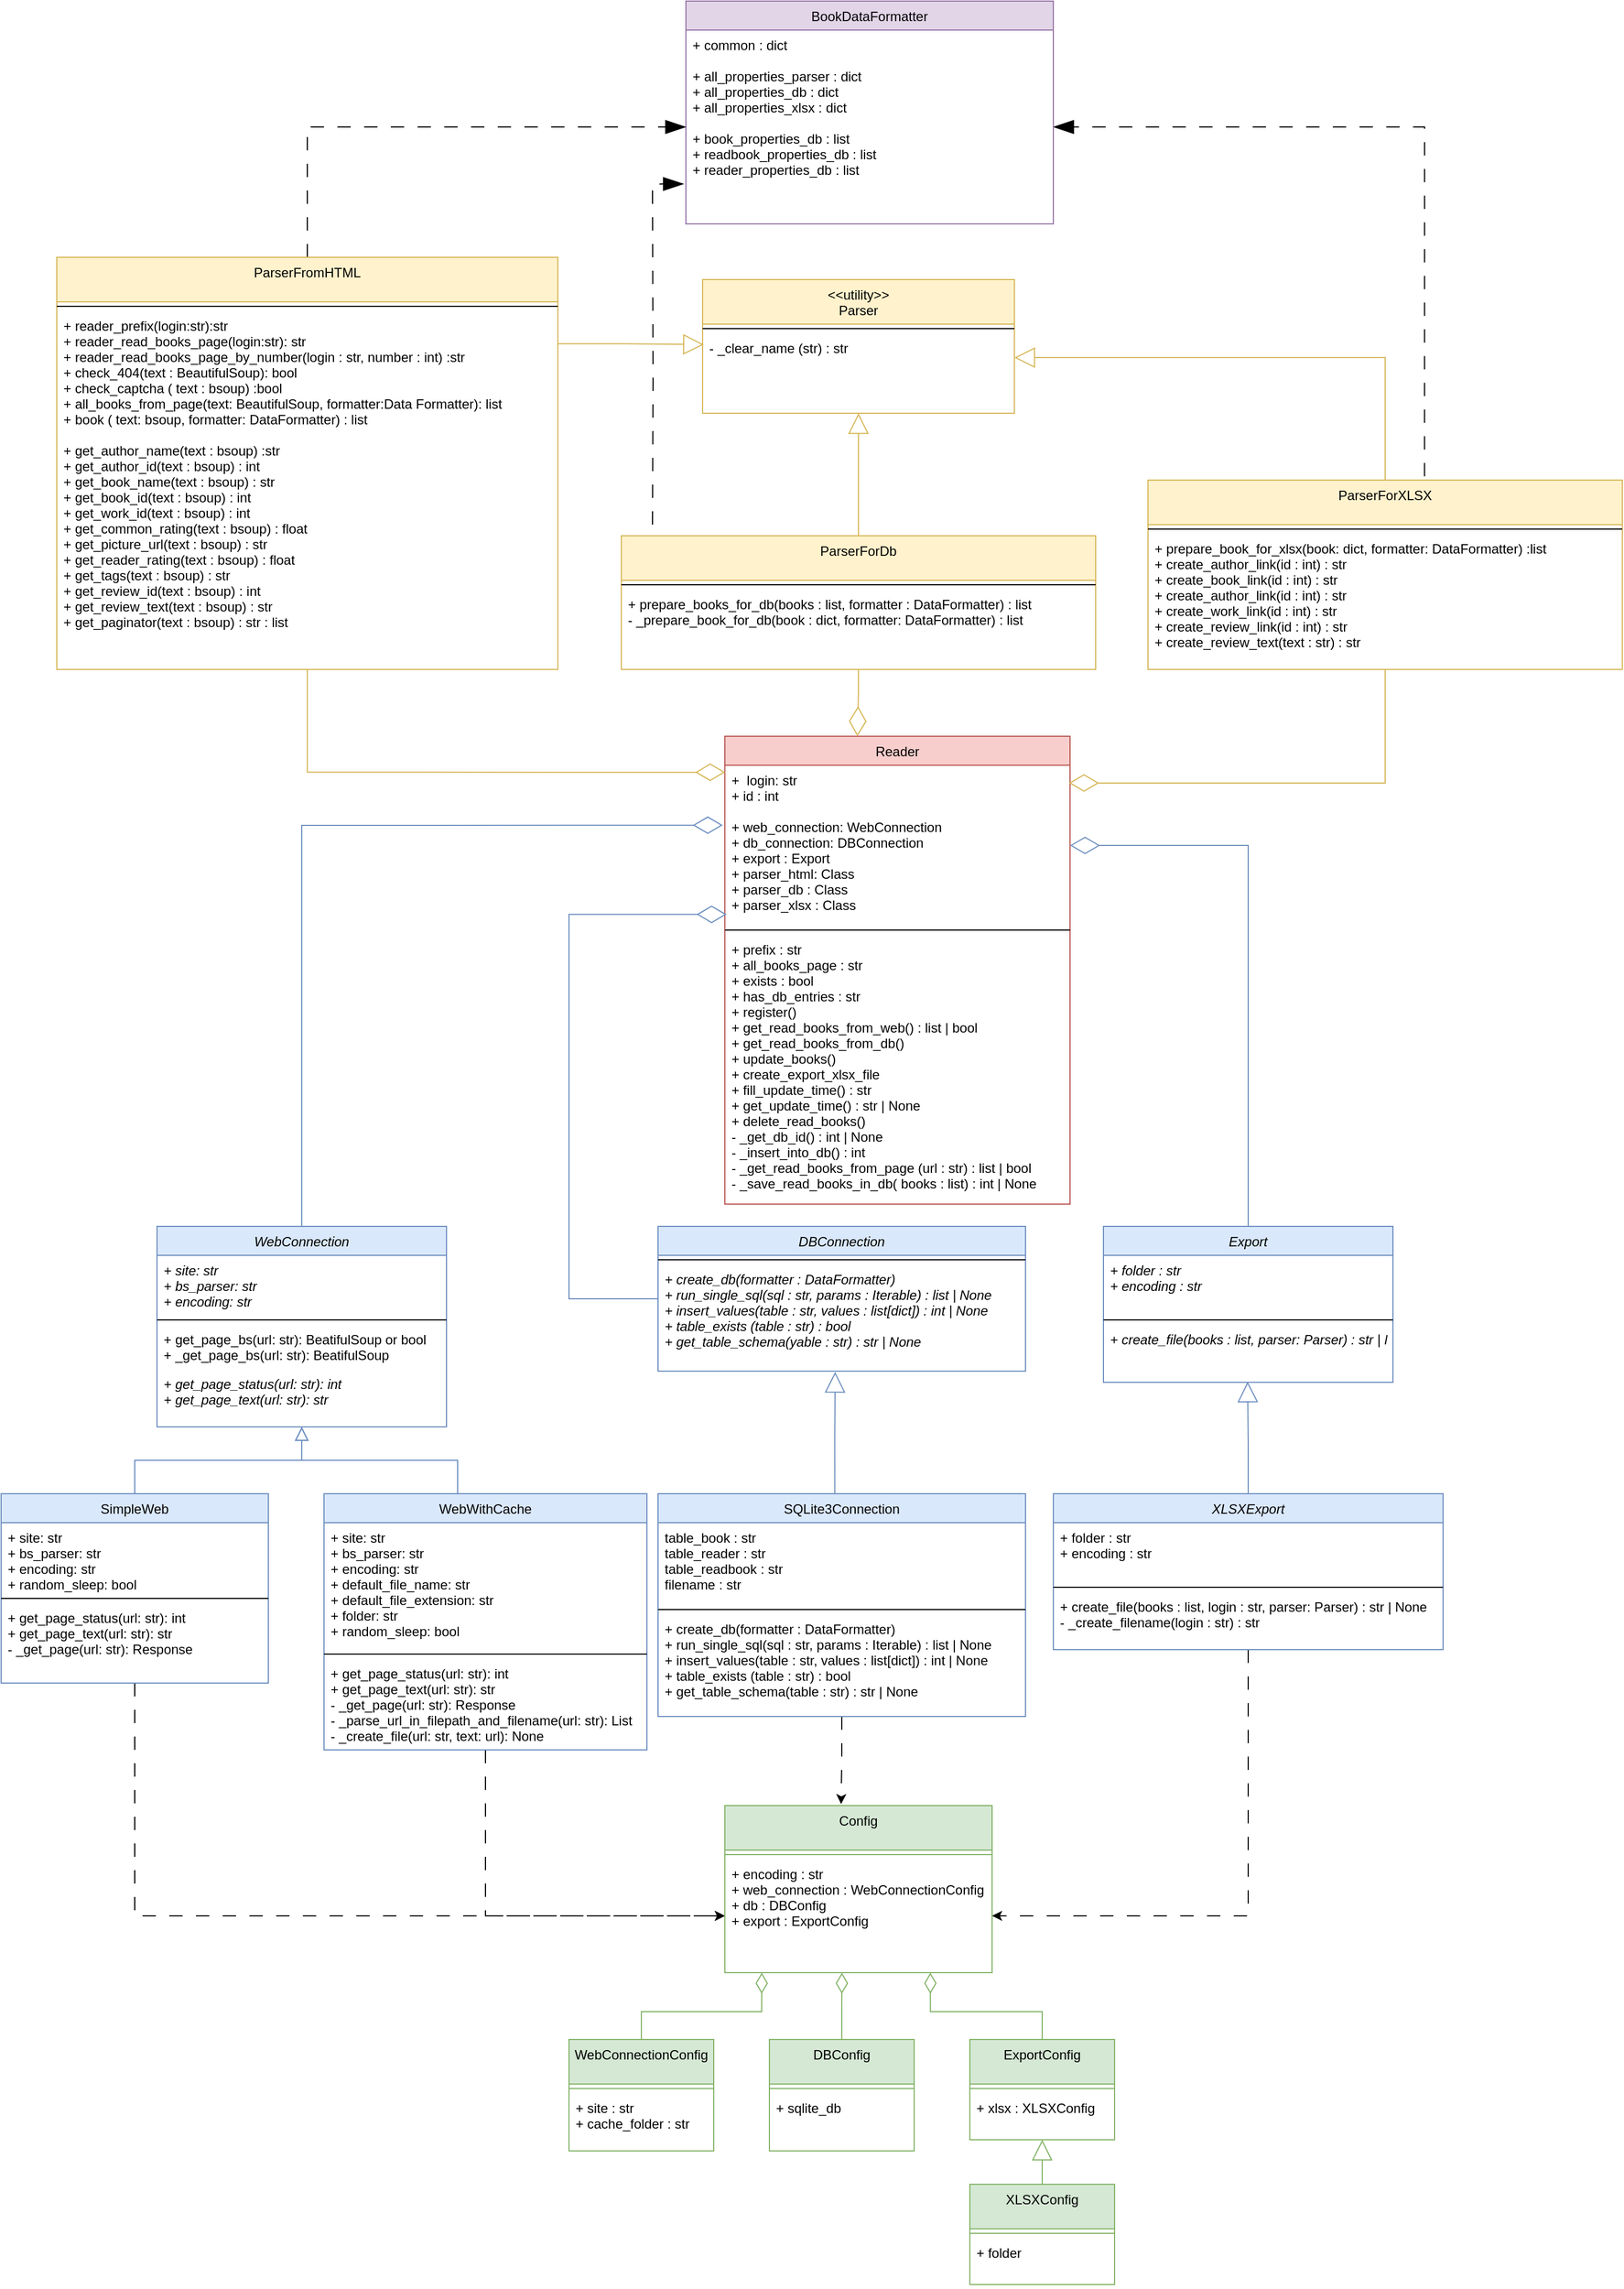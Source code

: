 <mxfile version="21.1.2" type="device">
  <diagram id="C5RBs43oDa-KdzZeNtuy" name="Page-1">
    <mxGraphModel dx="1628" dy="2277" grid="1" gridSize="10" guides="1" tooltips="1" connect="1" arrows="1" fold="1" page="1" pageScale="1" pageWidth="827" pageHeight="1169" math="0" shadow="0">
      <root>
        <mxCell id="WIyWlLk6GJQsqaUBKTNV-0" />
        <mxCell id="WIyWlLk6GJQsqaUBKTNV-1" parent="WIyWlLk6GJQsqaUBKTNV-0" />
        <mxCell id="zkfFHV4jXpPFQw0GAbJ--0" value="WebConnection" style="swimlane;fontStyle=2;align=center;verticalAlign=top;childLayout=stackLayout;horizontal=1;startSize=26;horizontalStack=0;resizeParent=1;resizeLast=0;collapsible=1;marginBottom=0;rounded=0;shadow=0;strokeWidth=1;fillColor=#dae8fc;strokeColor=#6c8ebf;" parent="WIyWlLk6GJQsqaUBKTNV-1" vertex="1">
          <mxGeometry x="220" y="120" width="260" height="180" as="geometry">
            <mxRectangle x="230" y="140" width="160" height="26" as="alternateBounds" />
          </mxGeometry>
        </mxCell>
        <mxCell id="zkfFHV4jXpPFQw0GAbJ--1" value="+ site: str&#xa;+ bs_parser: str&#xa;+ encoding: str" style="text;align=left;verticalAlign=top;spacingLeft=4;spacingRight=4;overflow=hidden;rotatable=0;points=[[0,0.5],[1,0.5]];portConstraint=eastwest;fontStyle=2" parent="zkfFHV4jXpPFQw0GAbJ--0" vertex="1">
          <mxGeometry y="26" width="260" height="54" as="geometry" />
        </mxCell>
        <mxCell id="zkfFHV4jXpPFQw0GAbJ--4" value="" style="line;html=1;strokeWidth=1;align=left;verticalAlign=middle;spacingTop=-1;spacingLeft=3;spacingRight=3;rotatable=0;labelPosition=right;points=[];portConstraint=eastwest;" parent="zkfFHV4jXpPFQw0GAbJ--0" vertex="1">
          <mxGeometry y="80" width="260" height="8" as="geometry" />
        </mxCell>
        <mxCell id="mIpQJgT3JSUR18SO07oH-0" value="+ get_page_bs(url: str): BeatifulSoup or bool&#xa;+ _get_page_bs(url: str): BeatifulSoup" style="text;align=left;verticalAlign=top;spacingLeft=4;spacingRight=4;overflow=hidden;rotatable=0;points=[[0,0.5],[1,0.5]];portConstraint=eastwest;fontStyle=0" parent="zkfFHV4jXpPFQw0GAbJ--0" vertex="1">
          <mxGeometry y="88" width="260" height="40" as="geometry" />
        </mxCell>
        <mxCell id="zkfFHV4jXpPFQw0GAbJ--5" value="+ get_page_status(url: str): int&#xa;+ get_page_text(url: str): str" style="text;align=left;verticalAlign=top;spacingLeft=4;spacingRight=4;overflow=hidden;rotatable=0;points=[[0,0.5],[1,0.5]];portConstraint=eastwest;fontStyle=2" parent="zkfFHV4jXpPFQw0GAbJ--0" vertex="1">
          <mxGeometry y="128" width="260" height="52" as="geometry" />
        </mxCell>
        <mxCell id="zkfFHV4jXpPFQw0GAbJ--12" value="" style="endArrow=block;endSize=10;endFill=0;shadow=0;strokeWidth=1;rounded=0;edgeStyle=elbowEdgeStyle;elbow=vertical;fillColor=#dae8fc;strokeColor=#6c8ebf;" parent="WIyWlLk6GJQsqaUBKTNV-1" target="zkfFHV4jXpPFQw0GAbJ--0" edge="1">
          <mxGeometry width="160" relative="1" as="geometry">
            <mxPoint x="200" y="360" as="sourcePoint" />
            <mxPoint x="200" y="203" as="targetPoint" />
          </mxGeometry>
        </mxCell>
        <mxCell id="zkfFHV4jXpPFQw0GAbJ--16" value="" style="endArrow=block;endSize=10;endFill=0;shadow=0;strokeWidth=1;rounded=0;edgeStyle=elbowEdgeStyle;elbow=vertical;fillColor=#dae8fc;strokeColor=#6c8ebf;" parent="WIyWlLk6GJQsqaUBKTNV-1" target="zkfFHV4jXpPFQw0GAbJ--0" edge="1">
          <mxGeometry width="160" relative="1" as="geometry">
            <mxPoint x="490" y="360" as="sourcePoint" />
            <mxPoint x="310" y="271" as="targetPoint" />
          </mxGeometry>
        </mxCell>
        <mxCell id="P0JvdV1N4cDquriiBA_0-60" style="edgeStyle=orthogonalEdgeStyle;rounded=0;orthogonalLoop=1;jettySize=auto;html=1;dashed=1;dashPattern=12 12;" edge="1" parent="WIyWlLk6GJQsqaUBKTNV-1" source="mIpQJgT3JSUR18SO07oH-1" target="P0JvdV1N4cDquriiBA_0-57">
          <mxGeometry relative="1" as="geometry" />
        </mxCell>
        <mxCell id="mIpQJgT3JSUR18SO07oH-1" value="SimpleWeb" style="swimlane;fontStyle=0;align=center;verticalAlign=top;childLayout=stackLayout;horizontal=1;startSize=26;horizontalStack=0;resizeParent=1;resizeLast=0;collapsible=1;marginBottom=0;rounded=0;shadow=0;strokeWidth=1;fillColor=#dae8fc;strokeColor=#6c8ebf;" parent="WIyWlLk6GJQsqaUBKTNV-1" vertex="1">
          <mxGeometry x="80" y="360" width="240" height="170" as="geometry">
            <mxRectangle x="230" y="140" width="160" height="26" as="alternateBounds" />
          </mxGeometry>
        </mxCell>
        <mxCell id="mIpQJgT3JSUR18SO07oH-2" value="+ site: str&#xa;+ bs_parser: str&#xa;+ encoding: str&#xa;+ random_sleep: bool" style="text;align=left;verticalAlign=top;spacingLeft=4;spacingRight=4;overflow=hidden;rotatable=0;points=[[0,0.5],[1,0.5]];portConstraint=eastwest;" parent="mIpQJgT3JSUR18SO07oH-1" vertex="1">
          <mxGeometry y="26" width="240" height="64" as="geometry" />
        </mxCell>
        <mxCell id="mIpQJgT3JSUR18SO07oH-3" value="" style="line;html=1;strokeWidth=1;align=left;verticalAlign=middle;spacingTop=-1;spacingLeft=3;spacingRight=3;rotatable=0;labelPosition=right;points=[];portConstraint=eastwest;" parent="mIpQJgT3JSUR18SO07oH-1" vertex="1">
          <mxGeometry y="90" width="240" height="8" as="geometry" />
        </mxCell>
        <mxCell id="mIpQJgT3JSUR18SO07oH-4" value="+ get_page_status(url: str): int&#xa;+ get_page_text(url: str): str&#xa;- _get_page(url: str): Response&#xa;&#xa;" style="text;align=left;verticalAlign=top;spacingLeft=4;spacingRight=4;overflow=hidden;rotatable=0;points=[[0,0.5],[1,0.5]];portConstraint=eastwest;fontStyle=0" parent="mIpQJgT3JSUR18SO07oH-1" vertex="1">
          <mxGeometry y="98" width="240" height="52" as="geometry" />
        </mxCell>
        <mxCell id="P0JvdV1N4cDquriiBA_0-58" style="edgeStyle=orthogonalEdgeStyle;rounded=0;orthogonalLoop=1;jettySize=auto;html=1;dashed=1;dashPattern=12 12;" edge="1" parent="WIyWlLk6GJQsqaUBKTNV-1" source="mIpQJgT3JSUR18SO07oH-6" target="P0JvdV1N4cDquriiBA_0-57">
          <mxGeometry relative="1" as="geometry" />
        </mxCell>
        <mxCell id="mIpQJgT3JSUR18SO07oH-6" value="WebWithCache" style="swimlane;fontStyle=0;align=center;verticalAlign=top;childLayout=stackLayout;horizontal=1;startSize=26;horizontalStack=0;resizeParent=1;resizeLast=0;collapsible=1;marginBottom=0;rounded=0;shadow=0;strokeWidth=1;fillColor=#dae8fc;strokeColor=#6c8ebf;" parent="WIyWlLk6GJQsqaUBKTNV-1" vertex="1">
          <mxGeometry x="370" y="360" width="290" height="230" as="geometry">
            <mxRectangle x="230" y="140" width="160" height="26" as="alternateBounds" />
          </mxGeometry>
        </mxCell>
        <mxCell id="mIpQJgT3JSUR18SO07oH-7" value="+ site: str&#xa;+ bs_parser: str&#xa;+ encoding: str&#xa;+ default_file_name: str&#xa;+ default_file_extension: str&#xa;+ folder: str&#xa;+ random_sleep: bool" style="text;align=left;verticalAlign=top;spacingLeft=4;spacingRight=4;overflow=hidden;rotatable=0;points=[[0,0.5],[1,0.5]];portConstraint=eastwest;" parent="mIpQJgT3JSUR18SO07oH-6" vertex="1">
          <mxGeometry y="26" width="290" height="114" as="geometry" />
        </mxCell>
        <mxCell id="mIpQJgT3JSUR18SO07oH-8" value="" style="line;html=1;strokeWidth=1;align=left;verticalAlign=middle;spacingTop=-1;spacingLeft=3;spacingRight=3;rotatable=0;labelPosition=right;points=[];portConstraint=eastwest;" parent="mIpQJgT3JSUR18SO07oH-6" vertex="1">
          <mxGeometry y="140" width="290" height="8" as="geometry" />
        </mxCell>
        <mxCell id="mIpQJgT3JSUR18SO07oH-9" value="+ get_page_status(url: str): int&#xa;+ get_page_text(url: str): str&#xa;- _get_page(url: str): Response&#xa;- _parse_url_in_filepath_and_filename(url: str): List&#xa;- _create_file(url: str, text: url): None &#xa;" style="text;align=left;verticalAlign=top;spacingLeft=4;spacingRight=4;overflow=hidden;rotatable=0;points=[[0,0.5],[1,0.5]];portConstraint=eastwest;fontStyle=0" parent="mIpQJgT3JSUR18SO07oH-6" vertex="1">
          <mxGeometry y="148" width="290" height="82" as="geometry" />
        </mxCell>
        <mxCell id="mIpQJgT3JSUR18SO07oH-19" value="Reader" style="swimlane;fontStyle=0;align=center;verticalAlign=top;childLayout=stackLayout;horizontal=1;startSize=26;horizontalStack=0;resizeParent=1;resizeLast=0;collapsible=1;marginBottom=0;rounded=0;shadow=0;strokeWidth=1;fillColor=#f8cecc;strokeColor=#b85450;" parent="WIyWlLk6GJQsqaUBKTNV-1" vertex="1">
          <mxGeometry x="730" y="-320" width="310" height="420" as="geometry">
            <mxRectangle x="230" y="140" width="160" height="26" as="alternateBounds" />
          </mxGeometry>
        </mxCell>
        <mxCell id="mIpQJgT3JSUR18SO07oH-20" value="+  login: str&#xa;+ id : int&#xa;&#xa;+ web_connection: WebConnection&#xa;+ db_connection: DBConnection&#xa;+ export : Export&#xa;+ parser_html: Class&#xa;+ parser_db : Class&#xa;+ parser_xlsx : Class&#xa;" style="text;align=left;verticalAlign=top;spacingLeft=4;spacingRight=4;overflow=hidden;rotatable=0;points=[[0,0.5],[1,0.5]];portConstraint=eastwest;fontStyle=0" parent="mIpQJgT3JSUR18SO07oH-19" vertex="1">
          <mxGeometry y="26" width="310" height="144" as="geometry" />
        </mxCell>
        <mxCell id="mIpQJgT3JSUR18SO07oH-21" value="" style="line;html=1;strokeWidth=1;align=left;verticalAlign=middle;spacingTop=-1;spacingLeft=3;spacingRight=3;rotatable=0;labelPosition=right;points=[];portConstraint=eastwest;" parent="mIpQJgT3JSUR18SO07oH-19" vertex="1">
          <mxGeometry y="170" width="310" height="8" as="geometry" />
        </mxCell>
        <mxCell id="mIpQJgT3JSUR18SO07oH-22" value="+ prefix : str&#xa;+ all_books_page : str&#xa;+ exists : bool&#xa;+ has_db_entries : str&#xa;+ register()&#xa;+ get_read_books_from_web() : list | bool&#xa;+ get_read_books_from_db()&#xa;+ update_books()&#xa;+ create_export_xlsx_file&#xa;+ fill_update_time() : str&#xa;+ get_update_time() : str | None&#xa;+ delete_read_books()&#xa;- _get_db_id() : int | None&#xa;- _insert_into_db() : int&#xa;- _get_read_books_from_page (url : str) : list | bool&#xa;- _save_read_books_in_db( books : list) : int | None&#xa; " style="text;align=left;verticalAlign=top;spacingLeft=4;spacingRight=4;overflow=hidden;rotatable=0;points=[[0,0.5],[1,0.5]];portConstraint=eastwest;fontStyle=0" parent="mIpQJgT3JSUR18SO07oH-19" vertex="1">
          <mxGeometry y="178" width="310" height="242" as="geometry" />
        </mxCell>
        <mxCell id="mIpQJgT3JSUR18SO07oH-25" value="" style="endArrow=diamondThin;endFill=0;endSize=24;html=1;rounded=0;exitX=0.5;exitY=0;exitDx=0;exitDy=0;entryX=-0.006;entryY=0.374;entryDx=0;entryDy=0;entryPerimeter=0;fillColor=#dae8fc;strokeColor=#6c8ebf;" parent="WIyWlLk6GJQsqaUBKTNV-1" source="zkfFHV4jXpPFQw0GAbJ--0" target="mIpQJgT3JSUR18SO07oH-20" edge="1">
          <mxGeometry width="160" relative="1" as="geometry">
            <mxPoint x="240" y="-60" as="sourcePoint" />
            <mxPoint x="710" y="-90" as="targetPoint" />
            <Array as="points">
              <mxPoint x="350" y="-240" />
            </Array>
          </mxGeometry>
        </mxCell>
        <mxCell id="P0JvdV1N4cDquriiBA_0-133" style="edgeStyle=orthogonalEdgeStyle;shape=connector;rounded=0;orthogonalLoop=1;jettySize=auto;html=1;entryX=0.138;entryY=1;entryDx=0;entryDy=0;entryPerimeter=0;labelBackgroundColor=default;strokeColor=#82b366;fontFamily=Helvetica;fontSize=11;fontColor=default;endArrow=diamondThin;endFill=0;endSize=16;fillColor=#d5e8d4;" edge="1" parent="WIyWlLk6GJQsqaUBKTNV-1" source="P0JvdV1N4cDquriiBA_0-36" target="P0JvdV1N4cDquriiBA_0-57">
          <mxGeometry relative="1" as="geometry" />
        </mxCell>
        <mxCell id="P0JvdV1N4cDquriiBA_0-36" value="WebConnectionConfig" style="swimlane;fontStyle=0;align=center;verticalAlign=top;childLayout=stackLayout;horizontal=1;startSize=40;horizontalStack=0;resizeParent=1;resizeLast=0;collapsible=1;marginBottom=0;rounded=0;shadow=0;strokeWidth=1;fillColor=#d5e8d4;strokeColor=#82b366;" vertex="1" parent="WIyWlLk6GJQsqaUBKTNV-1">
          <mxGeometry x="590" y="850" width="130" height="100" as="geometry">
            <mxRectangle x="230" y="140" width="160" height="26" as="alternateBounds" />
          </mxGeometry>
        </mxCell>
        <mxCell id="P0JvdV1N4cDquriiBA_0-37" value="" style="line;html=1;strokeWidth=1;align=left;verticalAlign=middle;spacingTop=-1;spacingLeft=3;spacingRight=3;rotatable=0;labelPosition=right;points=[];portConstraint=eastwest;fillColor=#d5e8d4;strokeColor=#82b366;" vertex="1" parent="P0JvdV1N4cDquriiBA_0-36">
          <mxGeometry y="40" width="130" height="8" as="geometry" />
        </mxCell>
        <mxCell id="P0JvdV1N4cDquriiBA_0-38" value="+ site : str&#xa;+ cache_folder : str" style="text;align=left;verticalAlign=top;spacingLeft=4;spacingRight=4;overflow=hidden;rotatable=0;points=[[0,0.5],[1,0.5]];portConstraint=eastwest;fontStyle=0;" vertex="1" parent="P0JvdV1N4cDquriiBA_0-36">
          <mxGeometry y="48" width="130" height="42" as="geometry" />
        </mxCell>
        <mxCell id="P0JvdV1N4cDquriiBA_0-132" style="edgeStyle=orthogonalEdgeStyle;shape=connector;rounded=0;orthogonalLoop=1;jettySize=auto;html=1;entryX=0.438;entryY=1;entryDx=0;entryDy=0;entryPerimeter=0;labelBackgroundColor=default;strokeColor=#82b366;fontFamily=Helvetica;fontSize=11;fontColor=default;endArrow=diamondThin;endFill=0;endSize=16;fillColor=#d5e8d4;" edge="1" parent="WIyWlLk6GJQsqaUBKTNV-1" source="P0JvdV1N4cDquriiBA_0-44" target="P0JvdV1N4cDquriiBA_0-57">
          <mxGeometry relative="1" as="geometry" />
        </mxCell>
        <mxCell id="P0JvdV1N4cDquriiBA_0-44" value="DBConfig" style="swimlane;fontStyle=0;align=center;verticalAlign=top;childLayout=stackLayout;horizontal=1;startSize=40;horizontalStack=0;resizeParent=1;resizeLast=0;collapsible=1;marginBottom=0;rounded=0;shadow=0;strokeWidth=1;fillColor=#d5e8d4;strokeColor=#82b366;" vertex="1" parent="WIyWlLk6GJQsqaUBKTNV-1">
          <mxGeometry x="770" y="850" width="130" height="100" as="geometry">
            <mxRectangle x="230" y="140" width="160" height="26" as="alternateBounds" />
          </mxGeometry>
        </mxCell>
        <mxCell id="P0JvdV1N4cDquriiBA_0-45" value="" style="line;html=1;strokeWidth=1;align=left;verticalAlign=middle;spacingTop=-1;spacingLeft=3;spacingRight=3;rotatable=0;labelPosition=right;points=[];portConstraint=eastwest;fillColor=#d5e8d4;strokeColor=#82b366;" vertex="1" parent="P0JvdV1N4cDquriiBA_0-44">
          <mxGeometry y="40" width="130" height="8" as="geometry" />
        </mxCell>
        <mxCell id="P0JvdV1N4cDquriiBA_0-46" value="+ sqlite_db" style="text;align=left;verticalAlign=top;spacingLeft=4;spacingRight=4;overflow=hidden;rotatable=0;points=[[0,0.5],[1,0.5]];portConstraint=eastwest;fontStyle=0;" vertex="1" parent="P0JvdV1N4cDquriiBA_0-44">
          <mxGeometry y="48" width="130" height="42" as="geometry" />
        </mxCell>
        <mxCell id="P0JvdV1N4cDquriiBA_0-137" style="edgeStyle=orthogonalEdgeStyle;shape=connector;rounded=0;orthogonalLoop=1;jettySize=auto;html=1;entryX=0.5;entryY=1;entryDx=0;entryDy=0;entryPerimeter=0;labelBackgroundColor=default;strokeColor=#82b366;fontFamily=Helvetica;fontSize=11;fontColor=default;endArrow=block;endFill=0;endSize=16;fillColor=#d5e8d4;" edge="1" parent="WIyWlLk6GJQsqaUBKTNV-1" source="P0JvdV1N4cDquriiBA_0-48" target="P0JvdV1N4cDquriiBA_0-54">
          <mxGeometry relative="1" as="geometry" />
        </mxCell>
        <mxCell id="P0JvdV1N4cDquriiBA_0-48" value="XLSXConfig" style="swimlane;fontStyle=0;align=center;verticalAlign=top;childLayout=stackLayout;horizontal=1;startSize=40;horizontalStack=0;resizeParent=1;resizeLast=0;collapsible=1;marginBottom=0;rounded=0;shadow=0;strokeWidth=1;fillColor=#d5e8d4;strokeColor=#82b366;" vertex="1" parent="WIyWlLk6GJQsqaUBKTNV-1">
          <mxGeometry x="950" y="980" width="130" height="90" as="geometry">
            <mxRectangle x="230" y="140" width="160" height="26" as="alternateBounds" />
          </mxGeometry>
        </mxCell>
        <mxCell id="P0JvdV1N4cDquriiBA_0-49" value="" style="line;html=1;strokeWidth=1;align=left;verticalAlign=middle;spacingTop=-1;spacingLeft=3;spacingRight=3;rotatable=0;labelPosition=right;points=[];portConstraint=eastwest;fillColor=#d5e8d4;strokeColor=#82b366;" vertex="1" parent="P0JvdV1N4cDquriiBA_0-48">
          <mxGeometry y="40" width="130" height="8" as="geometry" />
        </mxCell>
        <mxCell id="P0JvdV1N4cDquriiBA_0-50" value="+ folder" style="text;align=left;verticalAlign=top;spacingLeft=4;spacingRight=4;overflow=hidden;rotatable=0;points=[[0,0.5],[1,0.5]];portConstraint=eastwest;fontStyle=0;" vertex="1" parent="P0JvdV1N4cDquriiBA_0-48">
          <mxGeometry y="48" width="130" height="42" as="geometry" />
        </mxCell>
        <mxCell id="P0JvdV1N4cDquriiBA_0-134" style="edgeStyle=orthogonalEdgeStyle;shape=connector;rounded=0;orthogonalLoop=1;jettySize=auto;html=1;entryX=0.769;entryY=1;entryDx=0;entryDy=0;entryPerimeter=0;labelBackgroundColor=default;strokeColor=#82b366;fontFamily=Helvetica;fontSize=11;fontColor=default;endArrow=diamondThin;endFill=0;endSize=16;fillColor=#d5e8d4;" edge="1" parent="WIyWlLk6GJQsqaUBKTNV-1" source="P0JvdV1N4cDquriiBA_0-52" target="P0JvdV1N4cDquriiBA_0-57">
          <mxGeometry relative="1" as="geometry" />
        </mxCell>
        <mxCell id="P0JvdV1N4cDquriiBA_0-52" value="ExportConfig" style="swimlane;fontStyle=0;align=center;verticalAlign=top;childLayout=stackLayout;horizontal=1;startSize=40;horizontalStack=0;resizeParent=1;resizeLast=0;collapsible=1;marginBottom=0;rounded=0;shadow=0;strokeWidth=1;fillColor=#d5e8d4;strokeColor=#82b366;" vertex="1" parent="WIyWlLk6GJQsqaUBKTNV-1">
          <mxGeometry x="950" y="850" width="130" height="90" as="geometry">
            <mxRectangle x="230" y="140" width="160" height="26" as="alternateBounds" />
          </mxGeometry>
        </mxCell>
        <mxCell id="P0JvdV1N4cDquriiBA_0-53" value="" style="line;html=1;strokeWidth=1;align=left;verticalAlign=middle;spacingTop=-1;spacingLeft=3;spacingRight=3;rotatable=0;labelPosition=right;points=[];portConstraint=eastwest;fillColor=#d5e8d4;strokeColor=#82b366;" vertex="1" parent="P0JvdV1N4cDquriiBA_0-52">
          <mxGeometry y="40" width="130" height="8" as="geometry" />
        </mxCell>
        <mxCell id="P0JvdV1N4cDquriiBA_0-54" value="+ xlsx : XLSXConfig" style="text;align=left;verticalAlign=top;spacingLeft=4;spacingRight=4;overflow=hidden;rotatable=0;points=[[0,0.5],[1,0.5]];portConstraint=eastwest;fontStyle=0;" vertex="1" parent="P0JvdV1N4cDquriiBA_0-52">
          <mxGeometry y="48" width="130" height="42" as="geometry" />
        </mxCell>
        <mxCell id="P0JvdV1N4cDquriiBA_0-55" value="Config" style="swimlane;fontStyle=0;align=center;verticalAlign=top;childLayout=stackLayout;horizontal=1;startSize=40;horizontalStack=0;resizeParent=1;resizeLast=0;collapsible=1;marginBottom=0;rounded=0;shadow=0;strokeWidth=1;fillColor=#d5e8d4;strokeColor=#82b366;" vertex="1" parent="WIyWlLk6GJQsqaUBKTNV-1">
          <mxGeometry x="730" y="640" width="240" height="150" as="geometry">
            <mxRectangle x="230" y="140" width="160" height="26" as="alternateBounds" />
          </mxGeometry>
        </mxCell>
        <mxCell id="P0JvdV1N4cDquriiBA_0-56" value="" style="line;html=1;strokeWidth=1;align=left;verticalAlign=middle;spacingTop=-1;spacingLeft=3;spacingRight=3;rotatable=0;labelPosition=right;points=[];portConstraint=eastwest;fillColor=#d5e8d4;strokeColor=#82b366;" vertex="1" parent="P0JvdV1N4cDquriiBA_0-55">
          <mxGeometry y="40" width="240" height="8" as="geometry" />
        </mxCell>
        <mxCell id="P0JvdV1N4cDquriiBA_0-57" value="+ encoding : str&#xa;+ web_connection : WebConnectionConfig&#xa;+ db : DBConfig&#xa;+ export : ExportConfig" style="text;align=left;verticalAlign=top;spacingLeft=4;spacingRight=4;overflow=hidden;rotatable=0;points=[[0,0.5],[1,0.5]];portConstraint=eastwest;fontStyle=0;" vertex="1" parent="P0JvdV1N4cDquriiBA_0-55">
          <mxGeometry y="48" width="240" height="102" as="geometry" />
        </mxCell>
        <mxCell id="P0JvdV1N4cDquriiBA_0-118" style="edgeStyle=orthogonalEdgeStyle;rounded=0;orthogonalLoop=1;jettySize=auto;html=1;entryX=0.005;entryY=0.93;entryDx=0;entryDy=0;entryPerimeter=0;endArrow=diamondThin;endFill=0;endSize=24;fillColor=#dae8fc;strokeColor=#6c8ebf;" edge="1" parent="WIyWlLk6GJQsqaUBKTNV-1" source="P0JvdV1N4cDquriiBA_0-64" target="mIpQJgT3JSUR18SO07oH-20">
          <mxGeometry relative="1" as="geometry">
            <Array as="points">
              <mxPoint x="590" y="185" />
              <mxPoint x="590" y="-160" />
            </Array>
          </mxGeometry>
        </mxCell>
        <mxCell id="P0JvdV1N4cDquriiBA_0-64" value="DBConnection" style="swimlane;fontStyle=2;align=center;verticalAlign=top;childLayout=stackLayout;horizontal=1;startSize=26;horizontalStack=0;resizeParent=1;resizeLast=0;collapsible=1;marginBottom=0;rounded=0;shadow=0;strokeWidth=1;fillColor=#dae8fc;strokeColor=#6c8ebf;" vertex="1" parent="WIyWlLk6GJQsqaUBKTNV-1">
          <mxGeometry x="670" y="120" width="330" height="130" as="geometry">
            <mxRectangle x="230" y="140" width="160" height="26" as="alternateBounds" />
          </mxGeometry>
        </mxCell>
        <mxCell id="P0JvdV1N4cDquriiBA_0-66" value="" style="line;html=1;strokeWidth=1;align=left;verticalAlign=middle;spacingTop=-1;spacingLeft=3;spacingRight=3;rotatable=0;labelPosition=right;points=[];portConstraint=eastwest;" vertex="1" parent="P0JvdV1N4cDquriiBA_0-64">
          <mxGeometry y="26" width="330" height="8" as="geometry" />
        </mxCell>
        <mxCell id="P0JvdV1N4cDquriiBA_0-68" value="+ create_db(formatter : DataFormatter)&#xa;+ run_single_sql(sql : str, params : Iterable) : list | None&#xa;+ insert_values(table : str, values : list[dict]) : int | None&#xa;+ table_exists (table : str) : bool&#xa;+ get_table_schema(yable : str) : str | None" style="text;align=left;verticalAlign=top;spacingLeft=4;spacingRight=4;overflow=hidden;rotatable=0;points=[[0,0.5],[1,0.5]];portConstraint=eastwest;fontStyle=2" vertex="1" parent="P0JvdV1N4cDquriiBA_0-64">
          <mxGeometry y="34" width="330" height="96" as="geometry" />
        </mxCell>
        <mxCell id="P0JvdV1N4cDquriiBA_0-80" style="edgeStyle=orthogonalEdgeStyle;rounded=0;orthogonalLoop=1;jettySize=auto;html=1;entryX=0.482;entryY=1.007;entryDx=0;entryDy=0;entryPerimeter=0;exitX=0.481;exitY=0.001;exitDx=0;exitDy=0;exitPerimeter=0;endArrow=block;endFill=0;endSize=16;fillColor=#dae8fc;strokeColor=#6c8ebf;" edge="1" parent="WIyWlLk6GJQsqaUBKTNV-1" source="P0JvdV1N4cDquriiBA_0-72" target="P0JvdV1N4cDquriiBA_0-68">
          <mxGeometry relative="1" as="geometry" />
        </mxCell>
        <mxCell id="P0JvdV1N4cDquriiBA_0-81" style="edgeStyle=orthogonalEdgeStyle;rounded=0;orthogonalLoop=1;jettySize=auto;html=1;entryX=0.435;entryY=-0.009;entryDx=0;entryDy=0;entryPerimeter=0;dashed=1;dashPattern=12 12;" edge="1" parent="WIyWlLk6GJQsqaUBKTNV-1" source="P0JvdV1N4cDquriiBA_0-72" target="P0JvdV1N4cDquriiBA_0-55">
          <mxGeometry relative="1" as="geometry" />
        </mxCell>
        <mxCell id="P0JvdV1N4cDquriiBA_0-72" value="SQLite3Connection" style="swimlane;fontStyle=0;align=center;verticalAlign=top;childLayout=stackLayout;horizontal=1;startSize=26;horizontalStack=0;resizeParent=1;resizeLast=0;collapsible=1;marginBottom=0;rounded=0;shadow=0;strokeWidth=1;fillColor=#dae8fc;strokeColor=#6c8ebf;" vertex="1" parent="WIyWlLk6GJQsqaUBKTNV-1">
          <mxGeometry x="670" y="360" width="330" height="200" as="geometry">
            <mxRectangle x="230" y="140" width="160" height="26" as="alternateBounds" />
          </mxGeometry>
        </mxCell>
        <mxCell id="P0JvdV1N4cDquriiBA_0-73" value="table_book : str&#xa;table_reader : str&#xa;table_readbook : str&#xa;filename : str" style="text;align=left;verticalAlign=top;spacingLeft=4;spacingRight=4;overflow=hidden;rotatable=0;points=[[0,0.5],[1,0.5]];portConstraint=eastwest;" vertex="1" parent="P0JvdV1N4cDquriiBA_0-72">
          <mxGeometry y="26" width="330" height="74" as="geometry" />
        </mxCell>
        <mxCell id="P0JvdV1N4cDquriiBA_0-74" value="" style="line;html=1;strokeWidth=1;align=left;verticalAlign=middle;spacingTop=-1;spacingLeft=3;spacingRight=3;rotatable=0;labelPosition=right;points=[];portConstraint=eastwest;" vertex="1" parent="P0JvdV1N4cDquriiBA_0-72">
          <mxGeometry y="100" width="330" height="8" as="geometry" />
        </mxCell>
        <mxCell id="P0JvdV1N4cDquriiBA_0-75" value="+ create_db(formatter : DataFormatter)&#xa;+ run_single_sql(sql : str, params : Iterable) : list | None&#xa;+ insert_values(table : str, values : list[dict]) : int | None&#xa;+ table_exists (table : str) : bool&#xa;+ get_table_schema(table : str) : str | None" style="text;align=left;verticalAlign=top;spacingLeft=4;spacingRight=4;overflow=hidden;rotatable=0;points=[[0,0.5],[1,0.5]];portConstraint=eastwest;fontStyle=0" vertex="1" parent="P0JvdV1N4cDquriiBA_0-72">
          <mxGeometry y="108" width="330" height="92" as="geometry" />
        </mxCell>
        <mxCell id="P0JvdV1N4cDquriiBA_0-115" style="edgeStyle=orthogonalEdgeStyle;rounded=0;orthogonalLoop=1;jettySize=auto;html=1;endSize=24;endArrow=diamondThin;endFill=0;fillColor=#dae8fc;strokeColor=#6c8ebf;" edge="1" parent="WIyWlLk6GJQsqaUBKTNV-1" source="P0JvdV1N4cDquriiBA_0-85" target="mIpQJgT3JSUR18SO07oH-20">
          <mxGeometry relative="1" as="geometry" />
        </mxCell>
        <mxCell id="P0JvdV1N4cDquriiBA_0-85" value="Export" style="swimlane;fontStyle=2;align=center;verticalAlign=top;childLayout=stackLayout;horizontal=1;startSize=26;horizontalStack=0;resizeParent=1;resizeLast=0;collapsible=1;marginBottom=0;rounded=0;shadow=0;strokeWidth=1;fillColor=#dae8fc;strokeColor=#6c8ebf;" vertex="1" parent="WIyWlLk6GJQsqaUBKTNV-1">
          <mxGeometry x="1070" y="120" width="260" height="140" as="geometry">
            <mxRectangle x="230" y="140" width="160" height="26" as="alternateBounds" />
          </mxGeometry>
        </mxCell>
        <mxCell id="P0JvdV1N4cDquriiBA_0-86" value="+ folder : str&#xa;+ encoding : str" style="text;align=left;verticalAlign=top;spacingLeft=4;spacingRight=4;overflow=hidden;rotatable=0;points=[[0,0.5],[1,0.5]];portConstraint=eastwest;fontStyle=2" vertex="1" parent="P0JvdV1N4cDquriiBA_0-85">
          <mxGeometry y="26" width="260" height="54" as="geometry" />
        </mxCell>
        <mxCell id="P0JvdV1N4cDquriiBA_0-87" value="" style="line;html=1;strokeWidth=1;align=left;verticalAlign=middle;spacingTop=-1;spacingLeft=3;spacingRight=3;rotatable=0;labelPosition=right;points=[];portConstraint=eastwest;" vertex="1" parent="P0JvdV1N4cDquriiBA_0-85">
          <mxGeometry y="80" width="260" height="8" as="geometry" />
        </mxCell>
        <mxCell id="P0JvdV1N4cDquriiBA_0-89" value="+ create_file(books : list, parser: Parser) : str | None" style="text;align=left;verticalAlign=top;spacingLeft=4;spacingRight=4;overflow=hidden;rotatable=0;points=[[0,0.5],[1,0.5]];portConstraint=eastwest;fontStyle=2" vertex="1" parent="P0JvdV1N4cDquriiBA_0-85">
          <mxGeometry y="88" width="260" height="52" as="geometry" />
        </mxCell>
        <mxCell id="P0JvdV1N4cDquriiBA_0-94" style="edgeStyle=orthogonalEdgeStyle;rounded=0;orthogonalLoop=1;jettySize=auto;html=1;entryX=0.498;entryY=0.988;entryDx=0;entryDy=0;entryPerimeter=0;endArrow=block;endFill=0;endSize=16;fillColor=#dae8fc;strokeColor=#6c8ebf;" edge="1" parent="WIyWlLk6GJQsqaUBKTNV-1" source="P0JvdV1N4cDquriiBA_0-90" target="P0JvdV1N4cDquriiBA_0-89">
          <mxGeometry relative="1" as="geometry" />
        </mxCell>
        <mxCell id="P0JvdV1N4cDquriiBA_0-95" style="edgeStyle=orthogonalEdgeStyle;rounded=0;orthogonalLoop=1;jettySize=auto;html=1;entryX=1;entryY=0.5;entryDx=0;entryDy=0;dashed=1;dashPattern=12 12;" edge="1" parent="WIyWlLk6GJQsqaUBKTNV-1" source="P0JvdV1N4cDquriiBA_0-90" target="P0JvdV1N4cDquriiBA_0-57">
          <mxGeometry relative="1" as="geometry" />
        </mxCell>
        <mxCell id="P0JvdV1N4cDquriiBA_0-90" value="XLSXExport" style="swimlane;fontStyle=2;align=center;verticalAlign=top;childLayout=stackLayout;horizontal=1;startSize=26;horizontalStack=0;resizeParent=1;resizeLast=0;collapsible=1;marginBottom=0;rounded=0;shadow=0;strokeWidth=1;fillColor=#dae8fc;strokeColor=#6c8ebf;" vertex="1" parent="WIyWlLk6GJQsqaUBKTNV-1">
          <mxGeometry x="1025" y="360" width="350" height="140" as="geometry">
            <mxRectangle x="230" y="140" width="160" height="26" as="alternateBounds" />
          </mxGeometry>
        </mxCell>
        <mxCell id="P0JvdV1N4cDquriiBA_0-91" value="+ folder : str&#xa;+ encoding : str" style="text;align=left;verticalAlign=top;spacingLeft=4;spacingRight=4;overflow=hidden;rotatable=0;points=[[0,0.5],[1,0.5]];portConstraint=eastwest;fontStyle=0" vertex="1" parent="P0JvdV1N4cDquriiBA_0-90">
          <mxGeometry y="26" width="350" height="54" as="geometry" />
        </mxCell>
        <mxCell id="P0JvdV1N4cDquriiBA_0-92" value="" style="line;html=1;strokeWidth=1;align=left;verticalAlign=middle;spacingTop=-1;spacingLeft=3;spacingRight=3;rotatable=0;labelPosition=right;points=[];portConstraint=eastwest;" vertex="1" parent="P0JvdV1N4cDquriiBA_0-90">
          <mxGeometry y="80" width="350" height="8" as="geometry" />
        </mxCell>
        <mxCell id="P0JvdV1N4cDquriiBA_0-93" value="+ create_file(books : list, login : str, parser: Parser) : str | None&#xa;- _create_filename(login : str) : str" style="text;align=left;verticalAlign=top;spacingLeft=4;spacingRight=4;overflow=hidden;rotatable=0;points=[[0,0.5],[1,0.5]];portConstraint=eastwest;fontStyle=0" vertex="1" parent="P0JvdV1N4cDquriiBA_0-90">
          <mxGeometry y="88" width="350" height="52" as="geometry" />
        </mxCell>
        <mxCell id="P0JvdV1N4cDquriiBA_0-96" value="&lt;&lt;utility&gt;&gt;&#xa;Parser" style="swimlane;fontStyle=0;align=center;verticalAlign=top;childLayout=stackLayout;horizontal=1;startSize=40;horizontalStack=0;resizeParent=1;resizeLast=0;collapsible=1;marginBottom=0;rounded=0;shadow=0;strokeWidth=1;fillColor=#fff2cc;strokeColor=#d6b656;" vertex="1" parent="WIyWlLk6GJQsqaUBKTNV-1">
          <mxGeometry x="710" y="-730" width="280" height="120" as="geometry">
            <mxRectangle x="230" y="140" width="160" height="26" as="alternateBounds" />
          </mxGeometry>
        </mxCell>
        <mxCell id="P0JvdV1N4cDquriiBA_0-97" value="" style="line;html=1;strokeWidth=1;align=left;verticalAlign=middle;spacingTop=-1;spacingLeft=3;spacingRight=3;rotatable=0;labelPosition=right;points=[];portConstraint=eastwest;" vertex="1" parent="P0JvdV1N4cDquriiBA_0-96">
          <mxGeometry y="40" width="280" height="8" as="geometry" />
        </mxCell>
        <mxCell id="P0JvdV1N4cDquriiBA_0-98" value="- _clear_name (str) : str" style="text;align=left;verticalAlign=top;spacingLeft=4;spacingRight=4;overflow=hidden;rotatable=0;points=[[0,0.5],[1,0.5]];portConstraint=eastwest;fontStyle=0" vertex="1" parent="P0JvdV1N4cDquriiBA_0-96">
          <mxGeometry y="48" width="280" height="72" as="geometry" />
        </mxCell>
        <mxCell id="P0JvdV1N4cDquriiBA_0-120" style="edgeStyle=orthogonalEdgeStyle;shape=connector;rounded=0;orthogonalLoop=1;jettySize=auto;html=1;labelBackgroundColor=default;strokeColor=#d6b656;fontFamily=Helvetica;fontSize=11;fontColor=default;endArrow=diamondThin;endFill=0;endSize=24;fillColor=#fff2cc;" edge="1" parent="WIyWlLk6GJQsqaUBKTNV-1" source="P0JvdV1N4cDquriiBA_0-99">
          <mxGeometry relative="1" as="geometry">
            <mxPoint x="849" y="-320" as="targetPoint" />
          </mxGeometry>
        </mxCell>
        <mxCell id="P0JvdV1N4cDquriiBA_0-123" style="edgeStyle=orthogonalEdgeStyle;shape=connector;rounded=0;orthogonalLoop=1;jettySize=auto;html=1;labelBackgroundColor=default;strokeColor=#d6b656;fontFamily=Helvetica;fontSize=11;fontColor=default;endArrow=block;endFill=0;endSize=16;fillColor=#fff2cc;" edge="1" parent="WIyWlLk6GJQsqaUBKTNV-1" source="P0JvdV1N4cDquriiBA_0-99" target="P0JvdV1N4cDquriiBA_0-96">
          <mxGeometry relative="1" as="geometry" />
        </mxCell>
        <mxCell id="P0JvdV1N4cDquriiBA_0-127" style="edgeStyle=orthogonalEdgeStyle;shape=connector;rounded=0;orthogonalLoop=1;jettySize=auto;html=1;entryX=-0.006;entryY=0.794;entryDx=0;entryDy=0;entryPerimeter=0;dashed=1;dashPattern=12 12;labelBackgroundColor=default;strokeColor=default;fontFamily=Helvetica;fontSize=11;fontColor=default;endArrow=blockThin;endFill=1;endSize=16;" edge="1" parent="WIyWlLk6GJQsqaUBKTNV-1" target="P0JvdV1N4cDquriiBA_0-109">
          <mxGeometry relative="1" as="geometry">
            <mxPoint x="665" y="-510" as="sourcePoint" />
          </mxGeometry>
        </mxCell>
        <mxCell id="P0JvdV1N4cDquriiBA_0-99" value="ParserForDb" style="swimlane;fontStyle=0;align=center;verticalAlign=top;childLayout=stackLayout;horizontal=1;startSize=40;horizontalStack=0;resizeParent=1;resizeLast=0;collapsible=1;marginBottom=0;rounded=0;shadow=0;strokeWidth=1;fillColor=#fff2cc;strokeColor=#d6b656;" vertex="1" parent="WIyWlLk6GJQsqaUBKTNV-1">
          <mxGeometry x="637" y="-500" width="426" height="120" as="geometry">
            <mxRectangle x="230" y="140" width="160" height="26" as="alternateBounds" />
          </mxGeometry>
        </mxCell>
        <mxCell id="P0JvdV1N4cDquriiBA_0-100" value="" style="line;html=1;strokeWidth=1;align=left;verticalAlign=middle;spacingTop=-1;spacingLeft=3;spacingRight=3;rotatable=0;labelPosition=right;points=[];portConstraint=eastwest;" vertex="1" parent="P0JvdV1N4cDquriiBA_0-99">
          <mxGeometry y="40" width="426" height="8" as="geometry" />
        </mxCell>
        <mxCell id="P0JvdV1N4cDquriiBA_0-101" value="+ prepare_books_for_db(books : list, formatter : DataFormatter) : list&#xa;- _prepare_book_for_db(book : dict, formatter: DataFormatter) : list" style="text;align=left;verticalAlign=top;spacingLeft=4;spacingRight=4;overflow=hidden;rotatable=0;points=[[0,0.5],[1,0.5]];portConstraint=eastwest;fontStyle=0" vertex="1" parent="P0JvdV1N4cDquriiBA_0-99">
          <mxGeometry y="48" width="426" height="62" as="geometry" />
        </mxCell>
        <mxCell id="P0JvdV1N4cDquriiBA_0-121" style="edgeStyle=orthogonalEdgeStyle;shape=connector;rounded=0;orthogonalLoop=1;jettySize=auto;html=1;entryX=0.997;entryY=0.111;entryDx=0;entryDy=0;entryPerimeter=0;labelBackgroundColor=default;strokeColor=#d6b656;fontFamily=Helvetica;fontSize=11;fontColor=default;endArrow=diamondThin;endFill=0;endSize=24;fillColor=#fff2cc;" edge="1" parent="WIyWlLk6GJQsqaUBKTNV-1" source="P0JvdV1N4cDquriiBA_0-102" target="mIpQJgT3JSUR18SO07oH-20">
          <mxGeometry relative="1" as="geometry" />
        </mxCell>
        <mxCell id="P0JvdV1N4cDquriiBA_0-124" style="edgeStyle=orthogonalEdgeStyle;shape=connector;rounded=0;orthogonalLoop=1;jettySize=auto;html=1;entryX=1;entryY=0.306;entryDx=0;entryDy=0;entryPerimeter=0;labelBackgroundColor=default;strokeColor=#d6b656;fontFamily=Helvetica;fontSize=11;fontColor=default;endArrow=block;endFill=0;endSize=16;fillColor=#fff2cc;" edge="1" parent="WIyWlLk6GJQsqaUBKTNV-1" source="P0JvdV1N4cDquriiBA_0-102" target="P0JvdV1N4cDquriiBA_0-98">
          <mxGeometry relative="1" as="geometry" />
        </mxCell>
        <mxCell id="P0JvdV1N4cDquriiBA_0-126" style="edgeStyle=orthogonalEdgeStyle;shape=connector;rounded=0;orthogonalLoop=1;jettySize=auto;html=1;entryX=1;entryY=0.5;entryDx=0;entryDy=0;dashed=1;dashPattern=12 12;labelBackgroundColor=default;strokeColor=default;fontFamily=Helvetica;fontSize=11;fontColor=default;endArrow=blockThin;endFill=1;endSize=16;exitX=0.583;exitY=-0.02;exitDx=0;exitDy=0;exitPerimeter=0;" edge="1" parent="WIyWlLk6GJQsqaUBKTNV-1" source="P0JvdV1N4cDquriiBA_0-102" target="P0JvdV1N4cDquriiBA_0-109">
          <mxGeometry relative="1" as="geometry" />
        </mxCell>
        <mxCell id="P0JvdV1N4cDquriiBA_0-102" value="ParserForXLSX" style="swimlane;fontStyle=0;align=center;verticalAlign=top;childLayout=stackLayout;horizontal=1;startSize=40;horizontalStack=0;resizeParent=1;resizeLast=0;collapsible=1;marginBottom=0;rounded=0;shadow=0;strokeWidth=1;fillColor=#fff2cc;strokeColor=#d6b656;" vertex="1" parent="WIyWlLk6GJQsqaUBKTNV-1">
          <mxGeometry x="1110" y="-550" width="426" height="170" as="geometry">
            <mxRectangle x="230" y="140" width="160" height="26" as="alternateBounds" />
          </mxGeometry>
        </mxCell>
        <mxCell id="P0JvdV1N4cDquriiBA_0-103" value="" style="line;html=1;strokeWidth=1;align=left;verticalAlign=middle;spacingTop=-1;spacingLeft=3;spacingRight=3;rotatable=0;labelPosition=right;points=[];portConstraint=eastwest;" vertex="1" parent="P0JvdV1N4cDquriiBA_0-102">
          <mxGeometry y="40" width="426" height="8" as="geometry" />
        </mxCell>
        <mxCell id="P0JvdV1N4cDquriiBA_0-104" value="+ prepare_book_for_xlsx(book: dict, formatter: DataFormatter) :list&#xa;+ create_author_link(id : int) : str&#xa;+ create_book_link(id : int) : str&#xa;+ create_author_link(id : int) : str&#xa;+ create_work_link(id : int) : str&#xa;+ create_review_link(id : int) : str&#xa;+ create_review_text(text : str) : str" style="text;align=left;verticalAlign=top;spacingLeft=4;spacingRight=4;overflow=hidden;rotatable=0;points=[[0,0.5],[1,0.5]];portConstraint=eastwest;fontStyle=0" vertex="1" parent="P0JvdV1N4cDquriiBA_0-102">
          <mxGeometry y="48" width="426" height="122" as="geometry" />
        </mxCell>
        <mxCell id="P0JvdV1N4cDquriiBA_0-108" value="BookDataFormatter" style="swimlane;fontStyle=0;align=center;verticalAlign=top;childLayout=stackLayout;horizontal=1;startSize=26;horizontalStack=0;resizeParent=1;resizeLast=0;collapsible=1;marginBottom=0;rounded=0;shadow=0;strokeWidth=1;fillColor=#e1d5e7;strokeColor=#9673a6;" vertex="1" parent="WIyWlLk6GJQsqaUBKTNV-1">
          <mxGeometry x="695" y="-980" width="330" height="200" as="geometry">
            <mxRectangle x="230" y="140" width="160" height="26" as="alternateBounds" />
          </mxGeometry>
        </mxCell>
        <mxCell id="P0JvdV1N4cDquriiBA_0-109" value="+ common : dict&#xa;&#xa;+ all_properties_parser : dict&#xa;+ all_properties_db : dict&#xa;+ all_properties_xlsx : dict&#xa;&#xa;+ book_properties_db : list&#xa;+ readbook_properties_db : list&#xa;+ reader_properties_db : list" style="text;align=left;verticalAlign=top;spacingLeft=4;spacingRight=4;overflow=hidden;rotatable=0;points=[[0,0.5],[1,0.5]];portConstraint=eastwest;" vertex="1" parent="P0JvdV1N4cDquriiBA_0-108">
          <mxGeometry y="26" width="330" height="174" as="geometry" />
        </mxCell>
        <mxCell id="P0JvdV1N4cDquriiBA_0-119" style="edgeStyle=orthogonalEdgeStyle;rounded=0;orthogonalLoop=1;jettySize=auto;html=1;entryX=0.001;entryY=0.044;entryDx=0;entryDy=0;entryPerimeter=0;endArrow=diamondThin;endFill=0;endSize=24;fillColor=#fff2cc;strokeColor=#d6b656;" edge="1" parent="WIyWlLk6GJQsqaUBKTNV-1" source="mIpQJgT3JSUR18SO07oH-10" target="mIpQJgT3JSUR18SO07oH-20">
          <mxGeometry relative="1" as="geometry" />
        </mxCell>
        <mxCell id="P0JvdV1N4cDquriiBA_0-122" style="edgeStyle=orthogonalEdgeStyle;shape=connector;rounded=0;orthogonalLoop=1;jettySize=auto;html=1;entryX=0.004;entryY=0.144;entryDx=0;entryDy=0;entryPerimeter=0;labelBackgroundColor=default;strokeColor=#d6b656;fontFamily=Helvetica;fontSize=11;fontColor=default;endArrow=block;endFill=0;endSize=16;exitX=1;exitY=0.095;exitDx=0;exitDy=0;exitPerimeter=0;fillColor=#fff2cc;" edge="1" parent="WIyWlLk6GJQsqaUBKTNV-1" source="mIpQJgT3JSUR18SO07oH-13" target="P0JvdV1N4cDquriiBA_0-98">
          <mxGeometry relative="1" as="geometry" />
        </mxCell>
        <mxCell id="P0JvdV1N4cDquriiBA_0-125" style="edgeStyle=orthogonalEdgeStyle;shape=connector;rounded=0;orthogonalLoop=1;jettySize=auto;html=1;labelBackgroundColor=default;strokeColor=default;fontFamily=Helvetica;fontSize=11;fontColor=default;endArrow=blockThin;endFill=1;endSize=16;dashed=1;dashPattern=12 12;" edge="1" parent="WIyWlLk6GJQsqaUBKTNV-1" source="mIpQJgT3JSUR18SO07oH-10" target="P0JvdV1N4cDquriiBA_0-109">
          <mxGeometry relative="1" as="geometry" />
        </mxCell>
        <mxCell id="mIpQJgT3JSUR18SO07oH-10" value="ParserFromHTML" style="swimlane;fontStyle=0;align=center;verticalAlign=top;childLayout=stackLayout;horizontal=1;startSize=40;horizontalStack=0;resizeParent=1;resizeLast=0;collapsible=1;marginBottom=0;rounded=0;shadow=0;strokeWidth=1;fillColor=#fff2cc;strokeColor=#d6b656;" parent="WIyWlLk6GJQsqaUBKTNV-1" vertex="1">
          <mxGeometry x="130" y="-750" width="450" height="370" as="geometry">
            <mxRectangle x="230" y="140" width="160" height="26" as="alternateBounds" />
          </mxGeometry>
        </mxCell>
        <mxCell id="mIpQJgT3JSUR18SO07oH-12" value="" style="line;html=1;strokeWidth=1;align=left;verticalAlign=middle;spacingTop=-1;spacingLeft=3;spacingRight=3;rotatable=0;labelPosition=right;points=[];portConstraint=eastwest;" parent="mIpQJgT3JSUR18SO07oH-10" vertex="1">
          <mxGeometry y="40" width="450" height="8" as="geometry" />
        </mxCell>
        <mxCell id="mIpQJgT3JSUR18SO07oH-13" value="+ reader_prefix(login:str):str&#xa;+ reader_read_books_page(login:str): str&#xa;+ reader_read_books_page_by_number(login : str, number : int) :str&#xa;+ check_404(text : BeautifulSoup): bool&#xa;+ check_captcha ( text : bsoup) :bool&#xa;+ all_books_from_page(text: BeautifulSoup, formatter:Data Formatter): list&#xa;+ book ( text: bsoup, formatter: DataFormatter) : list&#xa;&#xa;+ get_author_name(text : bsoup) :str&#xa;+ get_author_id(text : bsoup) : int&#xa;+ get_book_name(text : bsoup) : str&#xa;+ get_book_id(text : bsoup) : int&#xa;+ get_work_id(text : bsoup) : int&#xa;+ get_common_rating(text : bsoup) : float&#xa;+ get_picture_url(text : bsoup) : str&#xa;+ get_reader_rating(text : bsoup) : float&#xa;+ get_tags(text : bsoup) : str&#xa;+ get_review_id(text : bsoup) : int&#xa;+ get_review_text(text : bsoup) : str&#xa;+ get_paginator(text : bsoup) : str : list" style="text;align=left;verticalAlign=top;spacingLeft=4;spacingRight=4;overflow=hidden;rotatable=0;points=[[0,0.5],[1,0.5]];portConstraint=eastwest;fontStyle=0" parent="mIpQJgT3JSUR18SO07oH-10" vertex="1">
          <mxGeometry y="48" width="450" height="312" as="geometry" />
        </mxCell>
      </root>
    </mxGraphModel>
  </diagram>
</mxfile>
